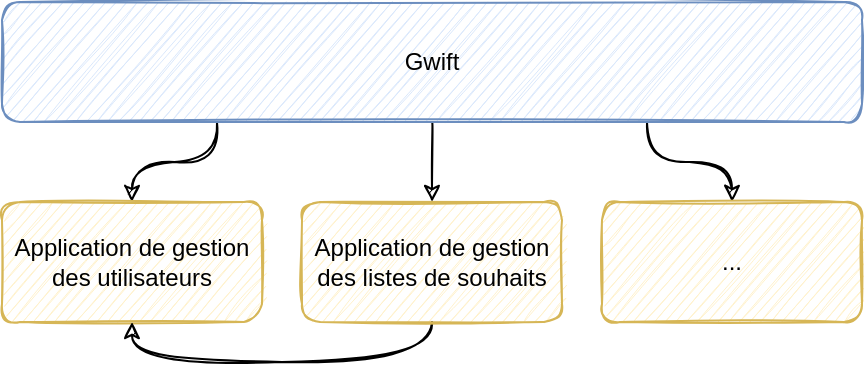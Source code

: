 <mxfile version="13.9.9" type="device"><diagram id="NuAx3pUneJyevXY2g4w0" name="Page-1"><mxGraphModel dx="1086" dy="966" grid="1" gridSize="10" guides="1" tooltips="1" connect="1" arrows="1" fold="1" page="1" pageScale="1" pageWidth="827" pageHeight="1169" math="0" shadow="0"><root><mxCell id="0"/><mxCell id="1" parent="0"/><mxCell id="Qy11PnSu8SF85SuCrV2R-7" style="edgeStyle=orthogonalEdgeStyle;orthogonalLoop=1;jettySize=auto;html=1;exitX=0.25;exitY=1;exitDx=0;exitDy=0;entryX=0.5;entryY=0;entryDx=0;entryDy=0;sketch=1;curved=1;" edge="1" parent="1" source="Qy11PnSu8SF85SuCrV2R-1" target="Qy11PnSu8SF85SuCrV2R-2"><mxGeometry relative="1" as="geometry"/></mxCell><mxCell id="Qy11PnSu8SF85SuCrV2R-8" style="edgeStyle=orthogonalEdgeStyle;orthogonalLoop=1;jettySize=auto;html=1;exitX=0.5;exitY=1;exitDx=0;exitDy=0;entryX=0.5;entryY=0;entryDx=0;entryDy=0;sketch=1;curved=1;" edge="1" parent="1" source="Qy11PnSu8SF85SuCrV2R-1" target="Qy11PnSu8SF85SuCrV2R-3"><mxGeometry relative="1" as="geometry"/></mxCell><mxCell id="Qy11PnSu8SF85SuCrV2R-9" style="edgeStyle=orthogonalEdgeStyle;orthogonalLoop=1;jettySize=auto;html=1;exitX=0.75;exitY=1;exitDx=0;exitDy=0;entryX=0.5;entryY=0;entryDx=0;entryDy=0;sketch=1;curved=1;" edge="1" parent="1" source="Qy11PnSu8SF85SuCrV2R-1" target="Qy11PnSu8SF85SuCrV2R-4"><mxGeometry relative="1" as="geometry"/></mxCell><mxCell id="Qy11PnSu8SF85SuCrV2R-1" value="Gwift" style="whiteSpace=wrap;html=1;sketch=1;rounded=1;fillColor=#dae8fc;strokeColor=#6c8ebf;" vertex="1" parent="1"><mxGeometry x="50" y="40" width="430" height="60" as="geometry"/></mxCell><mxCell id="Qy11PnSu8SF85SuCrV2R-2" value="Application de gestion des utilisateurs" style="whiteSpace=wrap;html=1;sketch=1;rounded=1;fillColor=#fff2cc;strokeColor=#d6b656;" vertex="1" parent="1"><mxGeometry x="50" y="140" width="130" height="60" as="geometry"/></mxCell><mxCell id="Qy11PnSu8SF85SuCrV2R-10" style="edgeStyle=orthogonalEdgeStyle;orthogonalLoop=1;jettySize=auto;html=1;exitX=0.5;exitY=1;exitDx=0;exitDy=0;entryX=0.5;entryY=1;entryDx=0;entryDy=0;sketch=1;curved=1;" edge="1" parent="1" source="Qy11PnSu8SF85SuCrV2R-3" target="Qy11PnSu8SF85SuCrV2R-2"><mxGeometry relative="1" as="geometry"/></mxCell><mxCell id="Qy11PnSu8SF85SuCrV2R-3" value="Application de gestion des listes de souhaits" style="whiteSpace=wrap;html=1;sketch=1;rounded=1;fillColor=#fff2cc;strokeColor=#d6b656;" vertex="1" parent="1"><mxGeometry x="200" y="140" width="130" height="60" as="geometry"/></mxCell><mxCell id="Qy11PnSu8SF85SuCrV2R-4" value="..." style="whiteSpace=wrap;html=1;sketch=1;rounded=1;fillColor=#fff2cc;strokeColor=#d6b656;" vertex="1" parent="1"><mxGeometry x="350" y="140" width="130" height="60" as="geometry"/></mxCell></root></mxGraphModel></diagram></mxfile>
